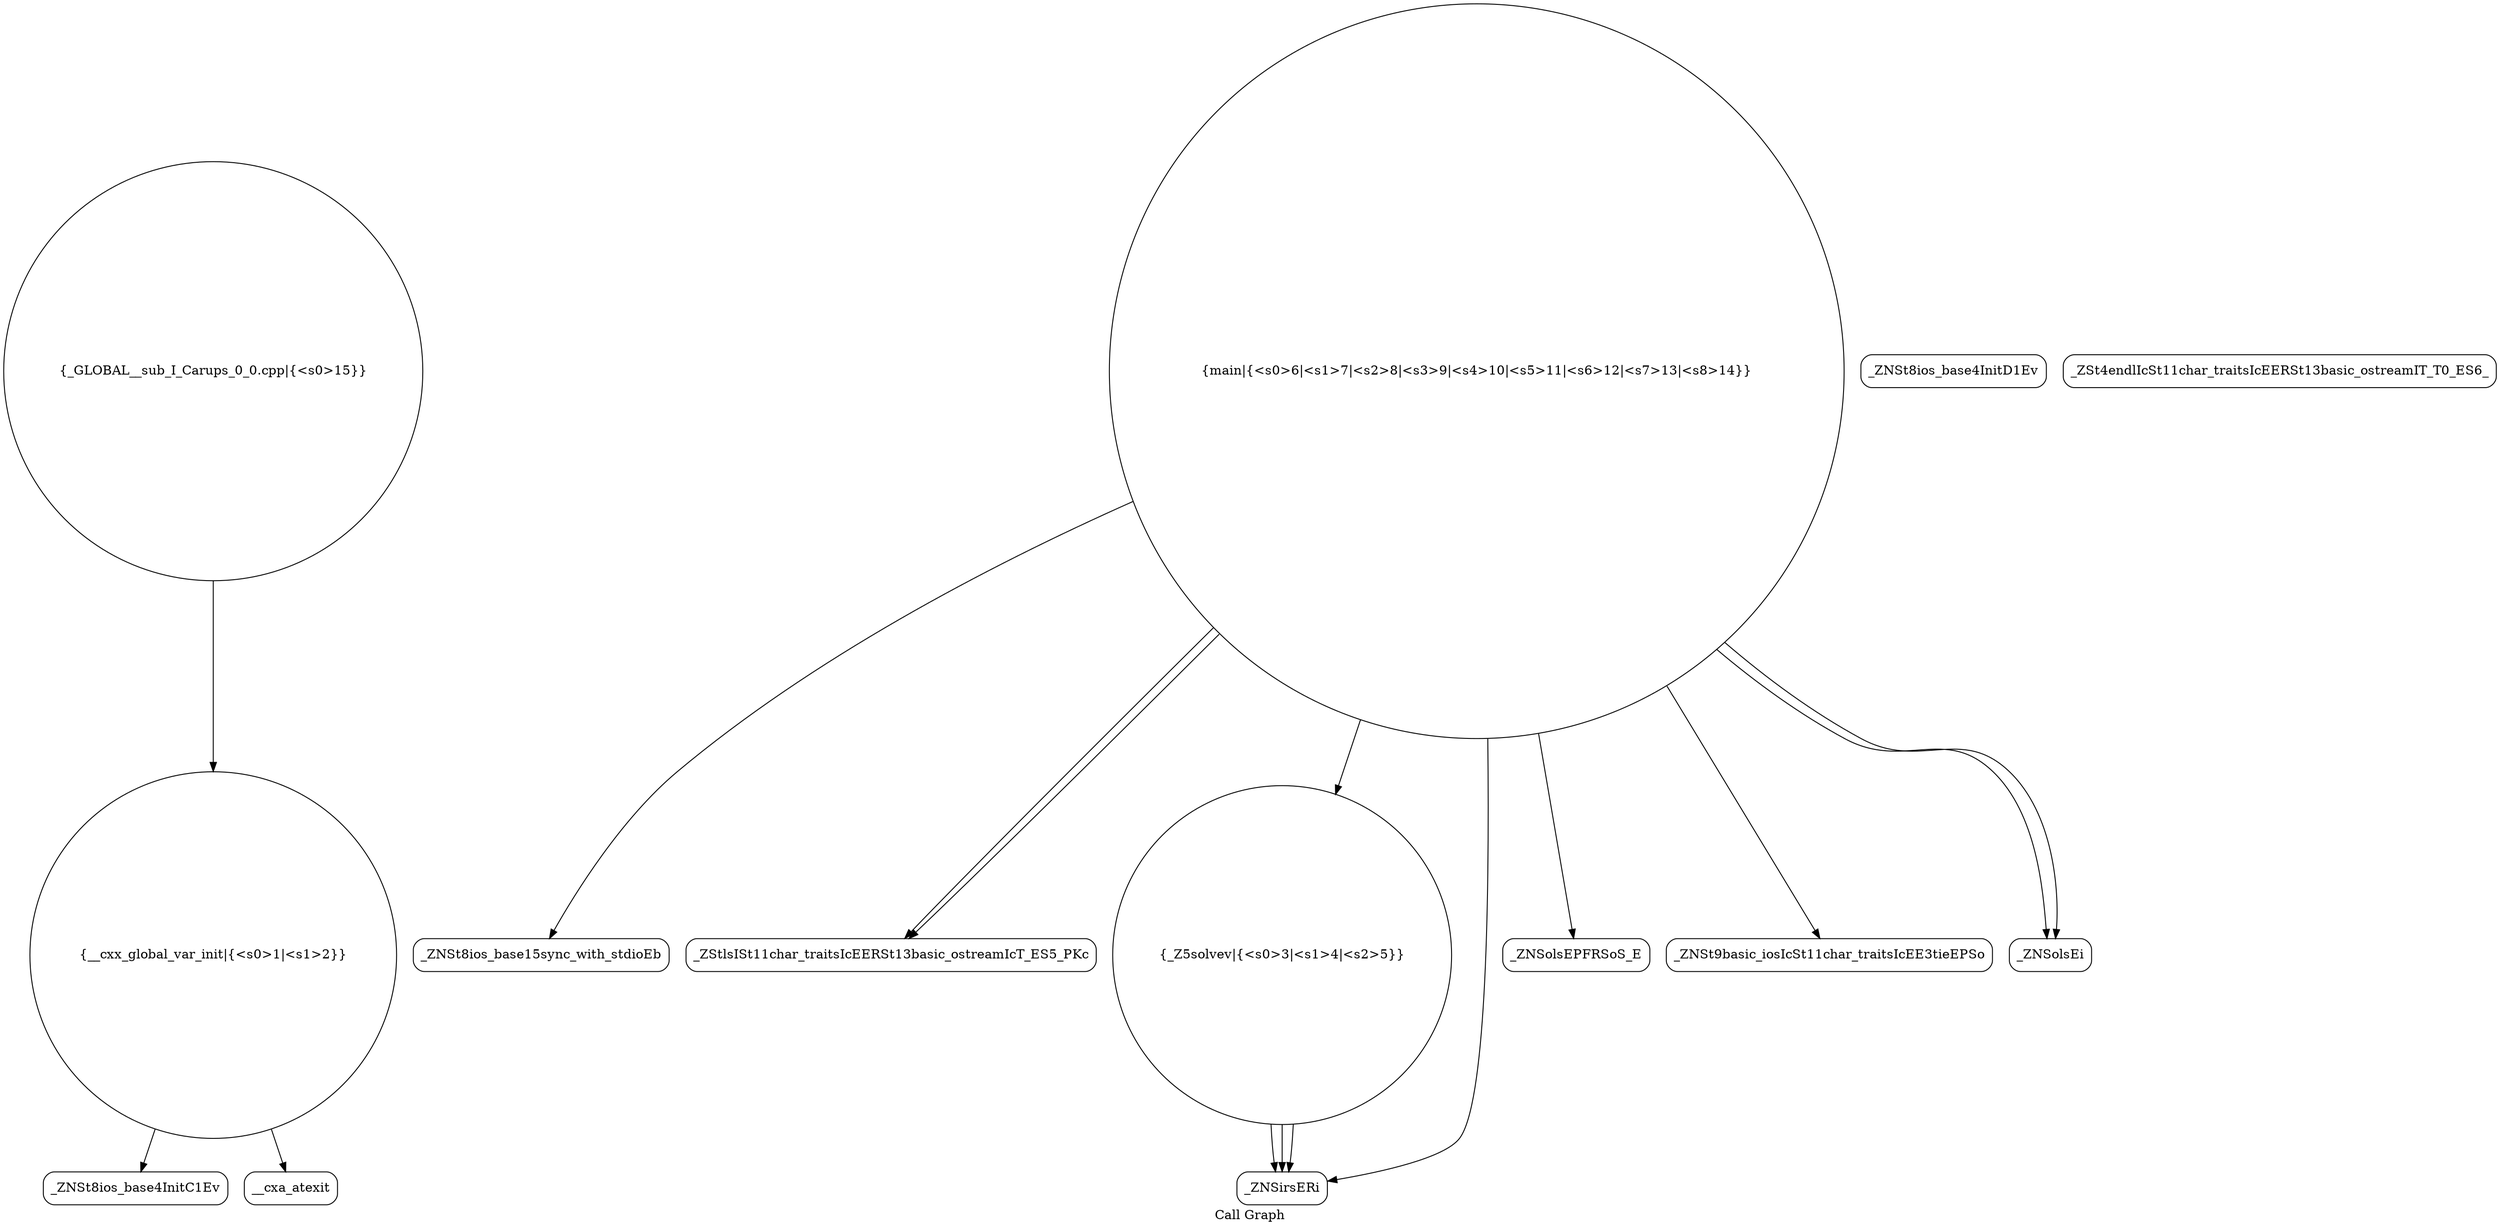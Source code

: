 digraph "Call Graph" {
	label="Call Graph";

	Node0x5587247f7a80 [shape=record,shape=circle,label="{__cxx_global_var_init|{<s0>1|<s1>2}}"];
	Node0x5587247f7a80:s0 -> Node0x5587247f7f10[color=black];
	Node0x5587247f7a80:s1 -> Node0x5587247f8010[color=black];
	Node0x5587247f8210 [shape=record,shape=Mrecord,label="{_ZNSt8ios_base15sync_with_stdioEb}"];
	Node0x5587247f7f90 [shape=record,shape=Mrecord,label="{_ZNSt8ios_base4InitD1Ev}"];
	Node0x5587247f8310 [shape=record,shape=Mrecord,label="{_ZStlsISt11char_traitsIcEERSt13basic_ostreamIcT_ES5_PKc}"];
	Node0x5587247f8090 [shape=record,shape=circle,label="{_Z5solvev|{<s0>3|<s1>4|<s2>5}}"];
	Node0x5587247f8090:s0 -> Node0x5587247f8110[color=black];
	Node0x5587247f8090:s1 -> Node0x5587247f8110[color=black];
	Node0x5587247f8090:s2 -> Node0x5587247f8110[color=black];
	Node0x5587247f8410 [shape=record,shape=Mrecord,label="{_ZNSolsEPFRSoS_E}"];
	Node0x5587247f8190 [shape=record,shape=circle,label="{main|{<s0>6|<s1>7|<s2>8|<s3>9|<s4>10|<s5>11|<s6>12|<s7>13|<s8>14}}"];
	Node0x5587247f8190:s0 -> Node0x5587247f8210[color=black];
	Node0x5587247f8190:s1 -> Node0x5587247f8290[color=black];
	Node0x5587247f8190:s2 -> Node0x5587247f8110[color=black];
	Node0x5587247f8190:s3 -> Node0x5587247f8310[color=black];
	Node0x5587247f8190:s4 -> Node0x5587247f8390[color=black];
	Node0x5587247f8190:s5 -> Node0x5587247f8310[color=black];
	Node0x5587247f8190:s6 -> Node0x5587247f8090[color=black];
	Node0x5587247f8190:s7 -> Node0x5587247f8390[color=black];
	Node0x5587247f8190:s8 -> Node0x5587247f8410[color=black];
	Node0x5587247f8510 [shape=record,shape=circle,label="{_GLOBAL__sub_I_Carups_0_0.cpp|{<s0>15}}"];
	Node0x5587247f8510:s0 -> Node0x5587247f7a80[color=black];
	Node0x5587247f7f10 [shape=record,shape=Mrecord,label="{_ZNSt8ios_base4InitC1Ev}"];
	Node0x5587247f8290 [shape=record,shape=Mrecord,label="{_ZNSt9basic_iosIcSt11char_traitsIcEE3tieEPSo}"];
	Node0x5587247f8010 [shape=record,shape=Mrecord,label="{__cxa_atexit}"];
	Node0x5587247f8390 [shape=record,shape=Mrecord,label="{_ZNSolsEi}"];
	Node0x5587247f8110 [shape=record,shape=Mrecord,label="{_ZNSirsERi}"];
	Node0x5587247f8490 [shape=record,shape=Mrecord,label="{_ZSt4endlIcSt11char_traitsIcEERSt13basic_ostreamIT_T0_ES6_}"];
}
